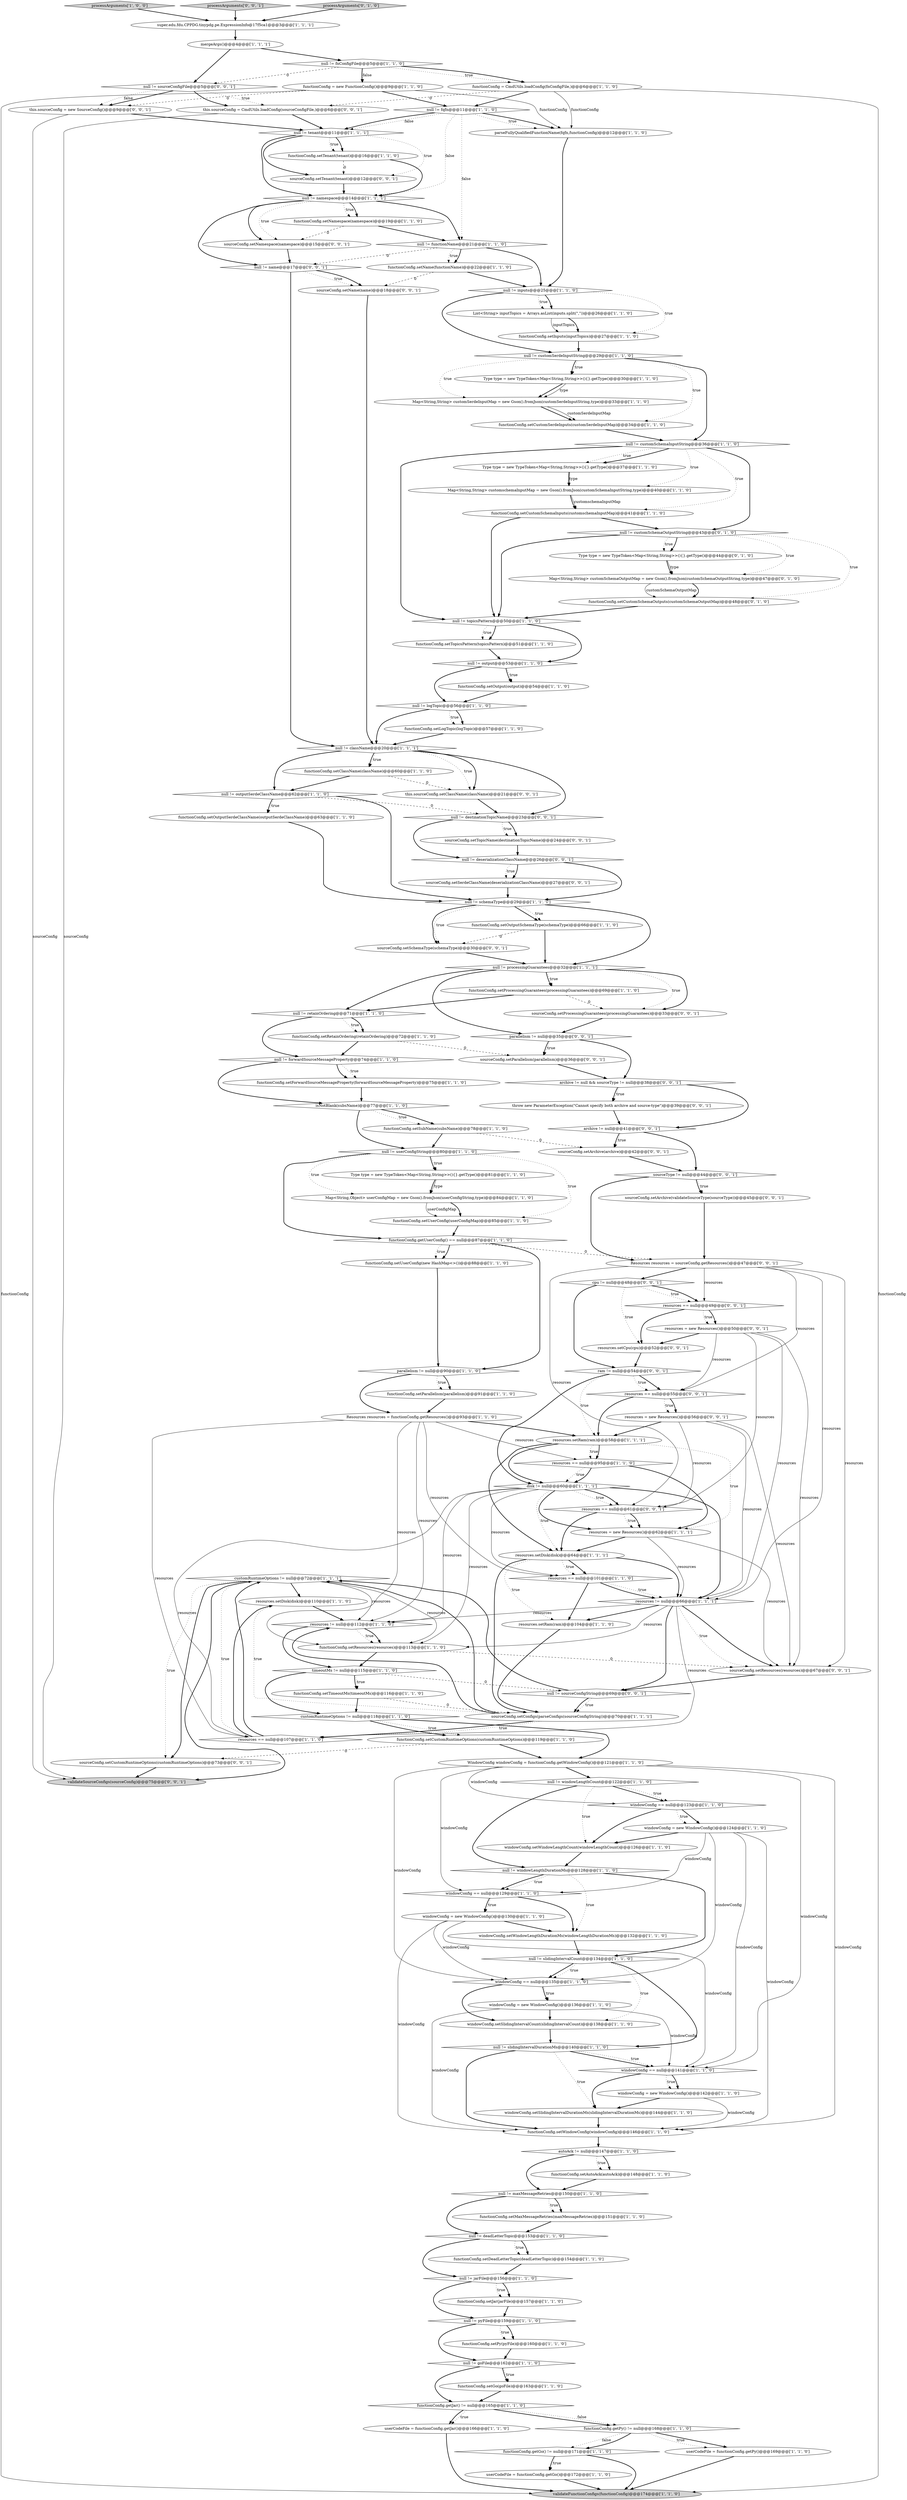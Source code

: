 digraph {
104 [style = filled, label = "customRuntimeOptions != null@@@72@@@['1', '1', '1']", fillcolor = white, shape = diamond image = "AAA0AAABBB1BBB"];
33 [style = filled, label = "super.edu.fdu.CPPDG.tinypdg.pe.ExpressionInfo@17f5ca1@@@3@@@['1', '1', '1']", fillcolor = white, shape = ellipse image = "AAA0AAABBB1BBB"];
17 [style = filled, label = "null != forwardSourceMessageProperty@@@74@@@['1', '1', '0']", fillcolor = white, shape = diamond image = "AAA0AAABBB1BBB"];
122 [style = filled, label = "throw new ParameterException(\"Cannot specify both archive and source-type\")@@@39@@@['0', '0', '1']", fillcolor = white, shape = ellipse image = "AAA0AAABBB3BBB"];
14 [style = filled, label = "windowConfig = new WindowConfig()@@@136@@@['1', '1', '0']", fillcolor = white, shape = ellipse image = "AAA0AAABBB1BBB"];
42 [style = filled, label = "functionConfig.setTopicsPattern(topicsPattern)@@@51@@@['1', '1', '0']", fillcolor = white, shape = ellipse image = "AAA0AAABBB1BBB"];
5 [style = filled, label = "null != logTopic@@@56@@@['1', '1', '0']", fillcolor = white, shape = diamond image = "AAA0AAABBB1BBB"];
66 [style = filled, label = "resources == null@@@95@@@['1', '1', '0']", fillcolor = white, shape = diamond image = "AAA0AAABBB1BBB"];
142 [style = filled, label = "this.sourceConfig = CmdUtils.loadConfig(sourceConfigFile,)@@@6@@@['0', '0', '1']", fillcolor = white, shape = ellipse image = "AAA0AAABBB3BBB"];
94 [style = filled, label = "functionConfig.getPy() != null@@@168@@@['1', '1', '0']", fillcolor = white, shape = diamond image = "AAA0AAABBB1BBB"];
135 [style = filled, label = "sourceConfig.setNamespace(namespace)@@@15@@@['0', '0', '1']", fillcolor = white, shape = ellipse image = "AAA0AAABBB3BBB"];
57 [style = filled, label = "null != windowLengthCount@@@122@@@['1', '1', '0']", fillcolor = white, shape = diamond image = "AAA0AAABBB1BBB"];
21 [style = filled, label = "null != topicsPattern@@@50@@@['1', '1', '0']", fillcolor = white, shape = diamond image = "AAA0AAABBB1BBB"];
52 [style = filled, label = "Type type = new TypeToken<Map<String,String>>(){}.getType()@@@30@@@['1', '1', '0']", fillcolor = white, shape = ellipse image = "AAA0AAABBB1BBB"];
24 [style = filled, label = "Map<String,String> customschemaInputMap = new Gson().fromJson(customSchemaInputString,type)@@@40@@@['1', '1', '0']", fillcolor = white, shape = ellipse image = "AAA0AAABBB1BBB"];
95 [style = filled, label = "functionConfig.setTimeoutMs(timeoutMs)@@@116@@@['1', '1', '0']", fillcolor = white, shape = ellipse image = "AAA0AAABBB1BBB"];
25 [style = filled, label = "windowConfig == null@@@129@@@['1', '1', '0']", fillcolor = white, shape = diamond image = "AAA0AAABBB1BBB"];
118 [style = filled, label = "resources == null@@@61@@@['0', '0', '1']", fillcolor = white, shape = diamond image = "AAA0AAABBB3BBB"];
82 [style = filled, label = "null != className@@@20@@@['1', '1', '1']", fillcolor = white, shape = diamond image = "AAA0AAABBB1BBB"];
77 [style = filled, label = "windowConfig = new WindowConfig()@@@130@@@['1', '1', '0']", fillcolor = white, shape = ellipse image = "AAA0AAABBB1BBB"];
37 [style = filled, label = "autoAck != null@@@147@@@['1', '1', '0']", fillcolor = white, shape = diamond image = "AAA0AAABBB1BBB"];
109 [style = filled, label = "functionConfig.setCustomSchemaOutputs(customSchemaOutputMap)@@@48@@@['0', '1', '0']", fillcolor = white, shape = ellipse image = "AAA1AAABBB2BBB"];
121 [style = filled, label = "archive != null && sourceType != null@@@38@@@['0', '0', '1']", fillcolor = white, shape = diamond image = "AAA0AAABBB3BBB"];
85 [style = filled, label = "functionConfig.setPy(pyFile)@@@160@@@['1', '1', '0']", fillcolor = white, shape = ellipse image = "AAA0AAABBB1BBB"];
36 [style = filled, label = "functionConfig.setName(functionName)@@@22@@@['1', '1', '0']", fillcolor = white, shape = ellipse image = "AAA0AAABBB1BBB"];
129 [style = filled, label = "archive != null@@@41@@@['0', '0', '1']", fillcolor = white, shape = diamond image = "AAA0AAABBB3BBB"];
30 [style = filled, label = "functionConfig.setClassName(className)@@@60@@@['1', '1', '0']", fillcolor = white, shape = ellipse image = "AAA0AAABBB1BBB"];
22 [style = filled, label = "functionConfig.setCustomSerdeInputs(customSerdeInputMap)@@@34@@@['1', '1', '0']", fillcolor = white, shape = ellipse image = "AAA0AAABBB1BBB"];
84 [style = filled, label = "Map<String,String> customSerdeInputMap = new Gson().fromJson(customSerdeInputString,type)@@@33@@@['1', '1', '0']", fillcolor = white, shape = ellipse image = "AAA0AAABBB1BBB"];
92 [style = filled, label = "sourceConfig.setConfigs(parseConfigs(sourceConfigString))@@@70@@@['1', '1', '1']", fillcolor = white, shape = ellipse image = "AAA0AAABBB1BBB"];
102 [style = filled, label = "null != slidingIntervalDurationMs@@@140@@@['1', '1', '0']", fillcolor = white, shape = diamond image = "AAA0AAABBB1BBB"];
49 [style = filled, label = "resources.setRam(ram)@@@58@@@['1', '1', '1']", fillcolor = white, shape = ellipse image = "AAA0AAABBB1BBB"];
70 [style = filled, label = "isNotBlank(subsName)@@@77@@@['1', '1', '0']", fillcolor = white, shape = diamond image = "AAA0AAABBB1BBB"];
126 [style = filled, label = "resources == null@@@55@@@['0', '0', '1']", fillcolor = white, shape = diamond image = "AAA0AAABBB3BBB"];
103 [style = filled, label = "functionConfig.setJar(jarFile)@@@157@@@['1', '1', '0']", fillcolor = white, shape = ellipse image = "AAA0AAABBB1BBB"];
72 [style = filled, label = "WindowConfig windowConfig = functionConfig.getWindowConfig()@@@121@@@['1', '1', '0']", fillcolor = white, shape = ellipse image = "AAA0AAABBB1BBB"];
128 [style = filled, label = "null != sourceConfigFile@@@5@@@['0', '0', '1']", fillcolor = white, shape = diamond image = "AAA0AAABBB3BBB"];
2 [style = filled, label = "null != namespace@@@14@@@['1', '1', '1']", fillcolor = white, shape = diamond image = "AAA0AAABBB1BBB"];
65 [style = filled, label = "resources.setDisk(disk)@@@110@@@['1', '1', '0']", fillcolor = white, shape = ellipse image = "AAA0AAABBB1BBB"];
91 [style = filled, label = "functionConfig = new FunctionConfig()@@@9@@@['1', '1', '0']", fillcolor = white, shape = ellipse image = "AAA0AAABBB1BBB"];
110 [style = filled, label = "null != customSchemaOutputString@@@43@@@['0', '1', '0']", fillcolor = white, shape = diamond image = "AAA1AAABBB2BBB"];
29 [style = filled, label = "null != fqfn@@@11@@@['1', '1', '0']", fillcolor = white, shape = diamond image = "AAA0AAABBB1BBB"];
39 [style = filled, label = "windowConfig.setWindowLengthDurationMs(windowLengthDurationMs)@@@132@@@['1', '1', '0']", fillcolor = white, shape = ellipse image = "AAA0AAABBB1BBB"];
67 [style = filled, label = "functionConfig.setProcessingGuarantees(processingGuarantees)@@@69@@@['1', '1', '0']", fillcolor = white, shape = ellipse image = "AAA0AAABBB1BBB"];
76 [style = filled, label = "processArguments['1', '0', '0']", fillcolor = lightgray, shape = diamond image = "AAA0AAABBB1BBB"];
112 [style = filled, label = "Type type = new TypeToken<Map<String,String>>(){}.getType()@@@44@@@['0', '1', '0']", fillcolor = white, shape = ellipse image = "AAA1AAABBB2BBB"];
125 [style = filled, label = "processArguments['0', '0', '1']", fillcolor = lightgray, shape = diamond image = "AAA0AAABBB3BBB"];
47 [style = filled, label = "null != retainOrdering@@@71@@@['1', '1', '0']", fillcolor = white, shape = diamond image = "AAA0AAABBB1BBB"];
7 [style = filled, label = "null != inputs@@@25@@@['1', '1', '0']", fillcolor = white, shape = diamond image = "AAA0AAABBB1BBB"];
124 [style = filled, label = "sourceConfig.setTenant(tenant)@@@12@@@['0', '0', '1']", fillcolor = white, shape = ellipse image = "AAA0AAABBB3BBB"];
50 [style = filled, label = "functionConfig.setAutoAck(autoAck)@@@148@@@['1', '1', '0']", fillcolor = white, shape = ellipse image = "AAA0AAABBB1BBB"];
113 [style = filled, label = "processArguments['0', '1', '0']", fillcolor = lightgray, shape = diamond image = "AAA0AAABBB2BBB"];
131 [style = filled, label = "sourceConfig.setCustomRuntimeOptions(customRuntimeOptions)@@@73@@@['0', '0', '1']", fillcolor = white, shape = ellipse image = "AAA0AAABBB3BBB"];
99 [style = filled, label = "List<String> inputTopics = Arrays.asList(inputs.split(\",\"))@@@26@@@['1', '1', '0']", fillcolor = white, shape = ellipse image = "AAA0AAABBB1BBB"];
23 [style = filled, label = "functionConfig.getJar() != null@@@165@@@['1', '1', '0']", fillcolor = white, shape = diamond image = "AAA0AAABBB1BBB"];
136 [style = filled, label = "sourceConfig.setParallelism(parallelism)@@@36@@@['0', '0', '1']", fillcolor = white, shape = ellipse image = "AAA0AAABBB3BBB"];
73 [style = filled, label = "functionConfig.setInputs(inputTopics)@@@27@@@['1', '1', '0']", fillcolor = white, shape = ellipse image = "AAA0AAABBB1BBB"];
13 [style = filled, label = "null != deadLetterTopic@@@153@@@['1', '1', '0']", fillcolor = white, shape = diamond image = "AAA0AAABBB1BBB"];
87 [style = filled, label = "null != tenant@@@11@@@['1', '1', '1']", fillcolor = white, shape = diamond image = "AAA0AAABBB1BBB"];
100 [style = filled, label = "functionConfig.setDeadLetterTopic(deadLetterTopic)@@@154@@@['1', '1', '0']", fillcolor = white, shape = ellipse image = "AAA0AAABBB1BBB"];
138 [style = filled, label = "parallelism != null@@@35@@@['0', '0', '1']", fillcolor = white, shape = diamond image = "AAA0AAABBB3BBB"];
41 [style = filled, label = "userCodeFile = functionConfig.getGo()@@@172@@@['1', '1', '0']", fillcolor = white, shape = ellipse image = "AAA0AAABBB1BBB"];
78 [style = filled, label = "resources == null@@@107@@@['1', '1', '0']", fillcolor = white, shape = diamond image = "AAA0AAABBB1BBB"];
56 [style = filled, label = "null != output@@@53@@@['1', '1', '0']", fillcolor = white, shape = diamond image = "AAA0AAABBB1BBB"];
38 [style = filled, label = "windowConfig = new WindowConfig()@@@124@@@['1', '1', '0']", fillcolor = white, shape = ellipse image = "AAA0AAABBB1BBB"];
83 [style = filled, label = "resources == null@@@101@@@['1', '1', '0']", fillcolor = white, shape = diamond image = "AAA0AAABBB1BBB"];
144 [style = filled, label = "sourceConfig.setSerdeClassName(deserializationClassName)@@@27@@@['0', '0', '1']", fillcolor = white, shape = ellipse image = "AAA0AAABBB3BBB"];
106 [style = filled, label = "windowConfig == null@@@123@@@['1', '1', '0']", fillcolor = white, shape = diamond image = "AAA0AAABBB1BBB"];
143 [style = filled, label = "resources = new Resources()@@@56@@@['0', '0', '1']", fillcolor = white, shape = ellipse image = "AAA0AAABBB3BBB"];
51 [style = filled, label = "functionConfig.setLogTopic(logTopic)@@@57@@@['1', '1', '0']", fillcolor = white, shape = ellipse image = "AAA0AAABBB1BBB"];
53 [style = filled, label = "resources != null@@@66@@@['1', '1', '1']", fillcolor = white, shape = diamond image = "AAA0AAABBB1BBB"];
146 [style = filled, label = "sourceConfig.setArchive(validateSourceType(sourceType))@@@45@@@['0', '0', '1']", fillcolor = white, shape = ellipse image = "AAA0AAABBB3BBB"];
97 [style = filled, label = "functionConfig.setResources(resources)@@@113@@@['1', '1', '0']", fillcolor = white, shape = ellipse image = "AAA0AAABBB1BBB"];
43 [style = filled, label = "parallelism != null@@@90@@@['1', '1', '0']", fillcolor = white, shape = diamond image = "AAA0AAABBB1BBB"];
32 [style = filled, label = "null != goFile@@@162@@@['1', '1', '0']", fillcolor = white, shape = diamond image = "AAA0AAABBB1BBB"];
127 [style = filled, label = "sourceConfig.setProcessingGuarantees(processingGuarantees)@@@33@@@['0', '0', '1']", fillcolor = white, shape = ellipse image = "AAA0AAABBB3BBB"];
10 [style = filled, label = "null != windowLengthDurationMs@@@128@@@['1', '1', '0']", fillcolor = white, shape = diamond image = "AAA0AAABBB1BBB"];
116 [style = filled, label = "sourceConfig.setArchive(archive)@@@42@@@['0', '0', '1']", fillcolor = white, shape = ellipse image = "AAA0AAABBB3BBB"];
149 [style = filled, label = "null != sourceConfigString@@@69@@@['0', '0', '1']", fillcolor = white, shape = diamond image = "AAA0AAABBB3BBB"];
134 [style = filled, label = "this.sourceConfig.setClassName(className)@@@21@@@['0', '0', '1']", fillcolor = white, shape = ellipse image = "AAA0AAABBB3BBB"];
147 [style = filled, label = "null != deserializationClassName@@@26@@@['0', '0', '1']", fillcolor = white, shape = diamond image = "AAA0AAABBB3BBB"];
35 [style = filled, label = "functionConfig.setNamespace(namespace)@@@19@@@['1', '1', '0']", fillcolor = white, shape = ellipse image = "AAA0AAABBB1BBB"];
45 [style = filled, label = "functionConfig = CmdUtils.loadConfig(fnConfigFile,)@@@6@@@['1', '1', '0']", fillcolor = white, shape = ellipse image = "AAA0AAABBB1BBB"];
12 [style = filled, label = "functionConfig.setCustomRuntimeOptions(customRuntimeOptions)@@@119@@@['1', '1', '0']", fillcolor = white, shape = ellipse image = "AAA0AAABBB1BBB"];
59 [style = filled, label = "validateFunctionConfigs(functionConfig)@@@174@@@['1', '1', '0']", fillcolor = lightgray, shape = ellipse image = "AAA0AAABBB1BBB"];
101 [style = filled, label = "resources = new Resources()@@@62@@@['1', '1', '1']", fillcolor = white, shape = ellipse image = "AAA0AAABBB1BBB"];
69 [style = filled, label = "null != maxMessageRetries@@@150@@@['1', '1', '0']", fillcolor = white, shape = diamond image = "AAA0AAABBB1BBB"];
80 [style = filled, label = "Map<String,Object> userConfigMap = new Gson().fromJson(userConfigString,type)@@@84@@@['1', '1', '0']", fillcolor = white, shape = ellipse image = "AAA0AAABBB1BBB"];
6 [style = filled, label = "functionConfig.setTenant(tenant)@@@16@@@['1', '1', '0']", fillcolor = white, shape = ellipse image = "AAA0AAABBB1BBB"];
81 [style = filled, label = "windowConfig.setWindowLengthCount(windowLengthCount)@@@126@@@['1', '1', '0']", fillcolor = white, shape = ellipse image = "AAA0AAABBB1BBB"];
145 [style = filled, label = "sourceConfig.setResources(resources)@@@67@@@['0', '0', '1']", fillcolor = white, shape = ellipse image = "AAA0AAABBB3BBB"];
64 [style = filled, label = "functionConfig.setOutput(output)@@@54@@@['1', '1', '0']", fillcolor = white, shape = ellipse image = "AAA0AAABBB1BBB"];
133 [style = filled, label = "resources == null@@@49@@@['0', '0', '1']", fillcolor = white, shape = diamond image = "AAA0AAABBB3BBB"];
111 [style = filled, label = "Map<String,String> customSchemaOutputMap = new Gson().fromJson(customSchemaOutputString,type)@@@47@@@['0', '1', '0']", fillcolor = white, shape = ellipse image = "AAA1AAABBB2BBB"];
48 [style = filled, label = "functionConfig.getUserConfig() == null@@@87@@@['1', '1', '0']", fillcolor = white, shape = diamond image = "AAA0AAABBB1BBB"];
55 [style = filled, label = "functionConfig.setOutputSerdeClassName(outputSerdeClassName)@@@63@@@['1', '1', '0']", fillcolor = white, shape = ellipse image = "AAA0AAABBB1BBB"];
9 [style = filled, label = "mergeArgs()@@@4@@@['1', '1', '1']", fillcolor = white, shape = ellipse image = "AAA0AAABBB1BBB"];
58 [style = filled, label = "functionConfig.setUserConfig(userConfigMap)@@@85@@@['1', '1', '0']", fillcolor = white, shape = ellipse image = "AAA0AAABBB1BBB"];
114 [style = filled, label = "sourceConfig.setSchemaType(schemaType)@@@30@@@['0', '0', '1']", fillcolor = white, shape = ellipse image = "AAA0AAABBB3BBB"];
74 [style = filled, label = "disk != null@@@60@@@['1', '1', '1']", fillcolor = white, shape = diamond image = "AAA0AAABBB1BBB"];
115 [style = filled, label = "resources.setCpu(cpu)@@@52@@@['0', '0', '1']", fillcolor = white, shape = ellipse image = "AAA0AAABBB3BBB"];
71 [style = filled, label = "Type type = new TypeToken<Map<String,String>>(){}.getType()@@@81@@@['1', '1', '0']", fillcolor = white, shape = ellipse image = "AAA0AAABBB1BBB"];
34 [style = filled, label = "timeoutMs != null@@@115@@@['1', '1', '0']", fillcolor = white, shape = diamond image = "AAA0AAABBB1BBB"];
15 [style = filled, label = "null != fnConfigFile@@@5@@@['1', '1', '0']", fillcolor = white, shape = diamond image = "AAA0AAABBB1BBB"];
140 [style = filled, label = "this.sourceConfig = new SourceConfig()@@@9@@@['0', '0', '1']", fillcolor = white, shape = ellipse image = "AAA0AAABBB3BBB"];
96 [style = filled, label = "null != pyFile@@@159@@@['1', '1', '0']", fillcolor = white, shape = diamond image = "AAA0AAABBB1BBB"];
148 [style = filled, label = "cpu != null@@@48@@@['0', '0', '1']", fillcolor = white, shape = diamond image = "AAA0AAABBB3BBB"];
46 [style = filled, label = "functionConfig.setMaxMessageRetries(maxMessageRetries)@@@151@@@['1', '1', '0']", fillcolor = white, shape = ellipse image = "AAA0AAABBB1BBB"];
79 [style = filled, label = "null != customSchemaInputString@@@36@@@['1', '1', '0']", fillcolor = white, shape = diamond image = "AAA0AAABBB1BBB"];
61 [style = filled, label = "null != processingGuarantees@@@32@@@['1', '1', '1']", fillcolor = white, shape = diamond image = "AAA0AAABBB1BBB"];
141 [style = filled, label = "Resources resources = sourceConfig.getResources()@@@47@@@['0', '0', '1']", fillcolor = white, shape = ellipse image = "AAA0AAABBB3BBB"];
130 [style = filled, label = "validateSourceConfigs(sourceConfig)@@@75@@@['0', '0', '1']", fillcolor = lightgray, shape = ellipse image = "AAA0AAABBB3BBB"];
0 [style = filled, label = "functionConfig.setCustomSchemaInputs(customschemaInputMap)@@@41@@@['1', '1', '0']", fillcolor = white, shape = ellipse image = "AAA0AAABBB1BBB"];
139 [style = filled, label = "sourceType != null@@@44@@@['0', '0', '1']", fillcolor = white, shape = diamond image = "AAA0AAABBB3BBB"];
89 [style = filled, label = "resources.setDisk(disk)@@@64@@@['1', '1', '1']", fillcolor = white, shape = ellipse image = "AAA0AAABBB1BBB"];
68 [style = filled, label = "windowConfig == null@@@135@@@['1', '1', '0']", fillcolor = white, shape = diamond image = "AAA0AAABBB1BBB"];
62 [style = filled, label = "resources.setRam(ram)@@@104@@@['1', '1', '0']", fillcolor = white, shape = ellipse image = "AAA0AAABBB1BBB"];
105 [style = filled, label = "functionConfig.setGo(goFile)@@@163@@@['1', '1', '0']", fillcolor = white, shape = ellipse image = "AAA0AAABBB1BBB"];
8 [style = filled, label = "null != functionName@@@21@@@['1', '1', '0']", fillcolor = white, shape = diamond image = "AAA0AAABBB1BBB"];
19 [style = filled, label = "userCodeFile = functionConfig.getPy()@@@169@@@['1', '1', '0']", fillcolor = white, shape = ellipse image = "AAA0AAABBB1BBB"];
108 [style = filled, label = "windowConfig == null@@@141@@@['1', '1', '0']", fillcolor = white, shape = diamond image = "AAA0AAABBB1BBB"];
63 [style = filled, label = "userCodeFile = functionConfig.getJar()@@@166@@@['1', '1', '0']", fillcolor = white, shape = ellipse image = "AAA0AAABBB1BBB"];
54 [style = filled, label = "resources != null@@@112@@@['1', '1', '0']", fillcolor = white, shape = diamond image = "AAA0AAABBB1BBB"];
60 [style = filled, label = "null != outputSerdeClassName@@@62@@@['1', '1', '0']", fillcolor = white, shape = diamond image = "AAA0AAABBB1BBB"];
137 [style = filled, label = "resources = new Resources()@@@50@@@['0', '0', '1']", fillcolor = white, shape = ellipse image = "AAA0AAABBB3BBB"];
98 [style = filled, label = "windowConfig.setSlidingIntervalDurationMs(slidingIntervalDurationMs)@@@144@@@['1', '1', '0']", fillcolor = white, shape = ellipse image = "AAA0AAABBB1BBB"];
16 [style = filled, label = "functionConfig.setOutputSchemaType(schemaType)@@@66@@@['1', '1', '0']", fillcolor = white, shape = ellipse image = "AAA0AAABBB1BBB"];
44 [style = filled, label = "null != slidingIntervalCount@@@134@@@['1', '1', '0']", fillcolor = white, shape = diamond image = "AAA0AAABBB1BBB"];
20 [style = filled, label = "parseFullyQualifiedFunctionName(fqfn,functionConfig)@@@12@@@['1', '1', '0']", fillcolor = white, shape = ellipse image = "AAA0AAABBB1BBB"];
86 [style = filled, label = "Resources resources = functionConfig.getResources()@@@93@@@['1', '1', '0']", fillcolor = white, shape = ellipse image = "AAA0AAABBB1BBB"];
88 [style = filled, label = "functionConfig.setParallelism(parallelism)@@@91@@@['1', '1', '0']", fillcolor = white, shape = ellipse image = "AAA0AAABBB1BBB"];
18 [style = filled, label = "functionConfig.setWindowConfig(windowConfig)@@@146@@@['1', '1', '0']", fillcolor = white, shape = ellipse image = "AAA0AAABBB1BBB"];
26 [style = filled, label = "null != customSerdeInputString@@@29@@@['1', '1', '0']", fillcolor = white, shape = diamond image = "AAA0AAABBB1BBB"];
11 [style = filled, label = "null != userConfigString@@@80@@@['1', '1', '0']", fillcolor = white, shape = diamond image = "AAA0AAABBB1BBB"];
90 [style = filled, label = "functionConfig.setUserConfig(new HashMap<>())@@@88@@@['1', '1', '0']", fillcolor = white, shape = ellipse image = "AAA0AAABBB1BBB"];
119 [style = filled, label = "null != name@@@17@@@['0', '0', '1']", fillcolor = white, shape = diamond image = "AAA0AAABBB3BBB"];
27 [style = filled, label = "customRuntimeOptions != null@@@118@@@['1', '1', '0']", fillcolor = white, shape = diamond image = "AAA0AAABBB1BBB"];
28 [style = filled, label = "null != schemaType@@@29@@@['1', '1', '1']", fillcolor = white, shape = diamond image = "AAA0AAABBB1BBB"];
75 [style = filled, label = "functionConfig.setSubName(subsName)@@@78@@@['1', '1', '0']", fillcolor = white, shape = ellipse image = "AAA0AAABBB1BBB"];
117 [style = filled, label = "ram != null@@@54@@@['0', '0', '1']", fillcolor = white, shape = diamond image = "AAA0AAABBB3BBB"];
4 [style = filled, label = "functionConfig.getGo() != null@@@171@@@['1', '1', '0']", fillcolor = white, shape = diamond image = "AAA0AAABBB1BBB"];
93 [style = filled, label = "functionConfig.setRetainOrdering(retainOrdering)@@@72@@@['1', '1', '0']", fillcolor = white, shape = ellipse image = "AAA0AAABBB1BBB"];
132 [style = filled, label = "sourceConfig.setName(name)@@@18@@@['0', '0', '1']", fillcolor = white, shape = ellipse image = "AAA0AAABBB3BBB"];
3 [style = filled, label = "functionConfig.setForwardSourceMessageProperty(forwardSourceMessageProperty)@@@75@@@['1', '1', '0']", fillcolor = white, shape = ellipse image = "AAA0AAABBB1BBB"];
120 [style = filled, label = "null != destinationTopicName@@@23@@@['0', '0', '1']", fillcolor = white, shape = diamond image = "AAA0AAABBB3BBB"];
40 [style = filled, label = "windowConfig.setSlidingIntervalCount(slidingIntervalCount)@@@138@@@['1', '1', '0']", fillcolor = white, shape = ellipse image = "AAA0AAABBB1BBB"];
107 [style = filled, label = "null != jarFile@@@156@@@['1', '1', '0']", fillcolor = white, shape = diamond image = "AAA0AAABBB1BBB"];
123 [style = filled, label = "sourceConfig.setTopicName(destinationTopicName)@@@24@@@['0', '0', '1']", fillcolor = white, shape = ellipse image = "AAA0AAABBB3BBB"];
1 [style = filled, label = "windowConfig = new WindowConfig()@@@142@@@['1', '1', '0']", fillcolor = white, shape = ellipse image = "AAA0AAABBB1BBB"];
31 [style = filled, label = "Type type = new TypeToken<Map<String,String>>(){}.getType()@@@37@@@['1', '1', '0']", fillcolor = white, shape = ellipse image = "AAA0AAABBB1BBB"];
134->120 [style = bold, label=""];
61->67 [style = bold, label=""];
47->93 [style = dotted, label="true"];
126->143 [style = dotted, label="true"];
20->7 [style = bold, label=""];
83->53 [style = dotted, label="true"];
97->145 [style = dashed, label="0"];
92->104 [style = bold, label=""];
26->52 [style = dotted, label="true"];
96->32 [style = bold, label=""];
17->3 [style = bold, label=""];
142->130 [style = solid, label="sourceConfig"];
137->126 [style = solid, label="resources"];
65->54 [style = bold, label=""];
15->128 [style = dashed, label="0"];
47->93 [style = bold, label=""];
106->38 [style = bold, label=""];
120->147 [style = bold, label=""];
84->22 [style = bold, label=""];
15->45 [style = dotted, label="true"];
104->131 [style = dotted, label="true"];
33->9 [style = bold, label=""];
138->121 [style = bold, label=""];
51->82 [style = bold, label=""];
15->91 [style = bold, label=""];
54->97 [style = dotted, label="true"];
8->36 [style = dotted, label="true"];
148->115 [style = dotted, label="true"];
94->4 [style = dotted, label="false"];
30->60 [style = bold, label=""];
111->109 [style = bold, label=""];
104->131 [style = bold, label=""];
101->89 [style = bold, label=""];
57->10 [style = bold, label=""];
53->62 [style = bold, label=""];
11->58 [style = dotted, label="true"];
149->104 [style = bold, label=""];
79->31 [style = bold, label=""];
110->111 [style = dotted, label="true"];
119->82 [style = bold, label=""];
5->51 [style = bold, label=""];
82->134 [style = dotted, label="true"];
61->127 [style = bold, label=""];
56->5 [style = bold, label=""];
35->8 [style = bold, label=""];
68->40 [style = bold, label=""];
126->143 [style = bold, label=""];
102->108 [style = bold, label=""];
29->20 [style = dotted, label="true"];
48->141 [style = dashed, label="0"];
148->133 [style = dotted, label="true"];
148->117 [style = bold, label=""];
111->109 [style = solid, label="customSchemaOutputMap"];
72->108 [style = solid, label="windowConfig"];
74->118 [style = dotted, label="true"];
143->145 [style = solid, label="resources"];
23->63 [style = bold, label=""];
78->104 [style = dotted, label="true"];
89->83 [style = bold, label=""];
10->44 [style = bold, label=""];
138->136 [style = bold, label=""];
128->140 [style = bold, label=""];
141->118 [style = solid, label="resources"];
91->59 [style = solid, label="functionConfig"];
60->55 [style = dotted, label="true"];
87->124 [style = bold, label=""];
9->128 [style = bold, label=""];
67->47 [style = bold, label=""];
70->75 [style = dotted, label="true"];
144->28 [style = bold, label=""];
140->130 [style = solid, label="sourceConfig"];
128->142 [style = dotted, label="true"];
87->124 [style = dotted, label="true"];
98->18 [style = bold, label=""];
127->138 [style = bold, label=""];
2->35 [style = dotted, label="true"];
139->146 [style = bold, label=""];
45->59 [style = solid, label="functionConfig"];
102->98 [style = dotted, label="true"];
53->97 [style = solid, label="resources"];
140->87 [style = bold, label=""];
146->141 [style = bold, label=""];
117->74 [style = bold, label=""];
87->6 [style = bold, label=""];
89->92 [style = bold, label=""];
10->25 [style = bold, label=""];
12->72 [style = bold, label=""];
86->78 [style = solid, label="resources"];
37->50 [style = bold, label=""];
72->106 [style = solid, label="windowConfig"];
133->137 [style = dotted, label="true"];
121->129 [style = bold, label=""];
93->136 [style = dashed, label="0"];
83->62 [style = bold, label=""];
0->110 [style = bold, label=""];
34->95 [style = dotted, label="true"];
149->92 [style = dotted, label="true"];
106->38 [style = dotted, label="true"];
104->97 [style = solid, label="resources"];
5->51 [style = dotted, label="true"];
49->74 [style = bold, label=""];
54->34 [style = bold, label=""];
101->145 [style = solid, label="resources"];
32->23 [style = bold, label=""];
69->46 [style = dotted, label="true"];
81->10 [style = bold, label=""];
74->83 [style = solid, label="resources"];
16->61 [style = bold, label=""];
117->126 [style = bold, label=""];
66->74 [style = dotted, label="true"];
143->53 [style = solid, label="resources"];
72->25 [style = solid, label="windowConfig"];
147->144 [style = bold, label=""];
23->63 [style = dotted, label="true"];
79->31 [style = dotted, label="true"];
147->28 [style = bold, label=""];
0->21 [style = bold, label=""];
91->140 [style = dashed, label="0"];
94->19 [style = bold, label=""];
117->126 [style = dotted, label="true"];
12->131 [style = dashed, label="0"];
17->3 [style = dotted, label="true"];
137->115 [style = bold, label=""];
100->107 [style = bold, label=""];
64->5 [style = bold, label=""];
38->18 [style = solid, label="windowConfig"];
32->105 [style = bold, label=""];
30->134 [style = dashed, label="0"];
99->73 [style = solid, label="inputTopics"];
13->107 [style = bold, label=""];
135->119 [style = bold, label=""];
143->118 [style = solid, label="resources"];
90->43 [style = bold, label=""];
29->87 [style = dotted, label="false"];
13->100 [style = bold, label=""];
121->122 [style = bold, label=""];
119->132 [style = dotted, label="true"];
121->122 [style = dotted, label="true"];
110->109 [style = dotted, label="true"];
44->40 [style = dotted, label="true"];
82->60 [style = bold, label=""];
55->28 [style = bold, label=""];
22->79 [style = bold, label=""];
26->79 [style = bold, label=""];
85->32 [style = bold, label=""];
86->83 [style = solid, label="resources"];
113->33 [style = bold, label=""];
53->145 [style = dotted, label="true"];
61->138 [style = bold, label=""];
137->145 [style = solid, label="resources"];
48->43 [style = bold, label=""];
116->139 [style = bold, label=""];
26->22 [style = dotted, label="true"];
114->61 [style = bold, label=""];
105->23 [style = bold, label=""];
4->41 [style = dotted, label="true"];
14->18 [style = solid, label="windowConfig"];
109->21 [style = bold, label=""];
89->53 [style = bold, label=""];
125->33 [style = bold, label=""];
82->30 [style = dotted, label="true"];
107->103 [style = bold, label=""];
87->6 [style = dotted, label="true"];
11->71 [style = dotted, label="true"];
102->108 [style = dotted, label="true"];
25->77 [style = bold, label=""];
74->101 [style = bold, label=""];
108->1 [style = dotted, label="true"];
2->8 [style = bold, label=""];
53->149 [style = bold, label=""];
93->17 [style = bold, label=""];
73->26 [style = bold, label=""];
79->21 [style = bold, label=""];
71->80 [style = solid, label="type"];
34->95 [style = bold, label=""];
8->7 [style = bold, label=""];
80->58 [style = bold, label=""];
66->101 [style = bold, label=""];
126->49 [style = bold, label=""];
56->64 [style = dotted, label="true"];
70->11 [style = bold, label=""];
96->85 [style = bold, label=""];
132->82 [style = bold, label=""];
97->34 [style = bold, label=""];
38->68 [style = solid, label="windowConfig"];
60->28 [style = bold, label=""];
74->54 [style = solid, label="resources"];
44->68 [style = bold, label=""];
133->115 [style = bold, label=""];
47->17 [style = bold, label=""];
82->120 [style = bold, label=""];
124->2 [style = bold, label=""];
52->84 [style = bold, label=""];
77->108 [style = solid, label="windowConfig"];
77->68 [style = solid, label="windowConfig"];
115->117 [style = bold, label=""];
129->116 [style = bold, label=""];
24->0 [style = solid, label="customschemaInputMap"];
141->148 [style = bold, label=""];
120->123 [style = bold, label=""];
128->140 [style = dotted, label="false"];
28->16 [style = bold, label=""];
45->142 [style = dashed, label="0"];
67->127 [style = dashed, label="0"];
53->78 [style = solid, label="resources"];
83->53 [style = bold, label=""];
50->69 [style = bold, label=""];
29->8 [style = dotted, label="false"];
1->98 [style = bold, label=""];
79->24 [style = dotted, label="true"];
122->129 [style = bold, label=""];
60->55 [style = bold, label=""];
71->80 [style = bold, label=""];
61->47 [style = bold, label=""];
15->91 [style = dotted, label="false"];
11->71 [style = bold, label=""];
7->73 [style = dotted, label="true"];
106->81 [style = bold, label=""];
110->21 [style = bold, label=""];
3->70 [style = bold, label=""];
92->65 [style = dotted, label="true"];
28->114 [style = dotted, label="true"];
29->2 [style = dotted, label="false"];
60->120 [style = dashed, label="0"];
118->101 [style = dotted, label="true"];
24->0 [style = bold, label=""];
14->108 [style = solid, label="windowConfig"];
56->64 [style = bold, label=""];
38->81 [style = bold, label=""];
119->132 [style = bold, label=""];
4->59 [style = bold, label=""];
104->130 [style = bold, label=""];
104->54 [style = solid, label="resources"];
49->66 [style = dotted, label="true"];
37->69 [style = bold, label=""];
39->44 [style = bold, label=""];
49->89 [style = bold, label=""];
128->142 [style = bold, label=""];
142->87 [style = bold, label=""];
8->36 [style = bold, label=""];
10->39 [style = dotted, label="true"];
36->132 [style = dashed, label="0"];
123->147 [style = bold, label=""];
62->92 [style = bold, label=""];
9->15 [style = bold, label=""];
110->112 [style = bold, label=""];
54->97 [style = bold, label=""];
43->88 [style = bold, label=""];
63->59 [style = bold, label=""];
68->14 [style = dotted, label="true"];
15->45 [style = bold, label=""];
112->111 [style = solid, label="type"];
91->29 [style = bold, label=""];
95->27 [style = bold, label=""];
131->130 [style = bold, label=""];
147->144 [style = dotted, label="true"];
101->53 [style = solid, label="resources"];
92->78 [style = bold, label=""];
38->108 [style = solid, label="windowConfig"];
117->49 [style = dotted, label="true"];
74->53 [style = bold, label=""];
44->102 [style = bold, label=""];
29->20 [style = bold, label=""];
87->2 [style = bold, label=""];
77->39 [style = bold, label=""];
52->84 [style = solid, label="type"];
68->14 [style = bold, label=""];
49->101 [style = dotted, label="true"];
37->50 [style = dotted, label="true"];
27->72 [style = bold, label=""];
29->87 [style = bold, label=""];
23->94 [style = bold, label=""];
103->96 [style = bold, label=""];
11->48 [style = bold, label=""];
108->1 [style = bold, label=""];
129->139 [style = bold, label=""];
107->103 [style = dotted, label="true"];
74->89 [style = dotted, label="true"];
34->149 [style = dashed, label="0"];
53->145 [style = bold, label=""];
82->30 [style = bold, label=""];
70->75 [style = bold, label=""];
112->111 [style = bold, label=""];
25->77 [style = dotted, label="true"];
129->116 [style = dotted, label="true"];
139->146 [style = dotted, label="true"];
28->16 [style = dotted, label="true"];
10->25 [style = dotted, label="true"];
49->66 [style = bold, label=""];
149->92 [style = bold, label=""];
143->49 [style = bold, label=""];
18->37 [style = bold, label=""];
43->86 [style = bold, label=""];
31->24 [style = bold, label=""];
42->56 [style = bold, label=""];
75->116 [style = dashed, label="0"];
16->114 [style = dashed, label="0"];
72->68 [style = solid, label="windowConfig"];
34->27 [style = bold, label=""];
77->18 [style = solid, label="windowConfig"];
5->82 [style = bold, label=""];
61->67 [style = dotted, label="true"];
17->70 [style = bold, label=""];
27->12 [style = dotted, label="true"];
2->135 [style = bold, label=""];
118->101 [style = bold, label=""];
141->145 [style = solid, label="resources"];
2->135 [style = dotted, label="true"];
6->2 [style = bold, label=""];
133->137 [style = bold, label=""];
1->18 [style = solid, label="windowConfig"];
69->13 [style = bold, label=""];
110->112 [style = dotted, label="true"];
104->65 [style = bold, label=""];
82->134 [style = bold, label=""];
95->92 [style = dashed, label="0"];
26->52 [style = bold, label=""];
26->84 [style = dotted, label="true"];
102->18 [style = bold, label=""];
72->57 [style = bold, label=""];
86->49 [style = bold, label=""];
45->20 [style = solid, label="functionConfig"];
36->7 [style = bold, label=""];
61->127 [style = dotted, label="true"];
137->53 [style = solid, label="resources"];
79->0 [style = dotted, label="true"];
74->118 [style = bold, label=""];
99->73 [style = bold, label=""];
86->54 [style = solid, label="resources"];
74->97 [style = solid, label="resources"];
91->20 [style = solid, label="functionConfig"];
141->126 [style = solid, label="resources"];
8->119 [style = dashed, label="0"];
57->106 [style = bold, label=""];
21->42 [style = bold, label=""];
7->99 [style = bold, label=""];
139->141 [style = bold, label=""];
84->22 [style = solid, label="customSerdeInputMap"];
11->80 [style = dotted, label="true"];
80->58 [style = solid, label="userConfigMap"];
120->123 [style = dotted, label="true"];
35->135 [style = dashed, label="0"];
57->81 [style = dotted, label="true"];
32->105 [style = dotted, label="true"];
57->106 [style = dotted, label="true"];
38->25 [style = solid, label="windowConfig"];
13->100 [style = dotted, label="true"];
45->29 [style = bold, label=""];
28->61 [style = bold, label=""];
69->46 [style = bold, label=""];
41->59 [style = bold, label=""];
40->102 [style = bold, label=""];
53->54 [style = solid, label="resources"];
88->86 [style = bold, label=""];
44->68 [style = dotted, label="true"];
108->98 [style = bold, label=""];
86->97 [style = solid, label="resources"];
78->104 [style = bold, label=""];
141->133 [style = solid, label="resources"];
58->48 [style = bold, label=""];
6->124 [style = dashed, label="0"];
148->133 [style = bold, label=""];
107->96 [style = bold, label=""];
89->83 [style = dotted, label="true"];
137->118 [style = solid, label="resources"];
86->66 [style = solid, label="resources"];
7->99 [style = dotted, label="true"];
141->53 [style = solid, label="resources"];
31->24 [style = solid, label="type"];
89->62 [style = dotted, label="true"];
92->78 [style = dotted, label="true"];
19->59 [style = bold, label=""];
79->110 [style = bold, label=""];
66->74 [style = bold, label=""];
75->11 [style = bold, label=""];
2->119 [style = bold, label=""];
94->19 [style = dotted, label="true"];
43->88 [style = dotted, label="true"];
138->136 [style = dotted, label="true"];
28->114 [style = bold, label=""];
21->56 [style = bold, label=""];
21->42 [style = dotted, label="true"];
46->13 [style = bold, label=""];
76->33 [style = bold, label=""];
27->12 [style = bold, label=""];
23->94 [style = dotted, label="false"];
96->85 [style = dotted, label="true"];
94->4 [style = bold, label=""];
72->18 [style = solid, label="windowConfig"];
48->90 [style = bold, label=""];
7->26 [style = bold, label=""];
136->121 [style = bold, label=""];
145->149 [style = bold, label=""];
74->78 [style = solid, label="resources"];
25->39 [style = bold, label=""];
78->65 [style = bold, label=""];
4->41 [style = bold, label=""];
48->90 [style = dotted, label="true"];
92->54 [style = bold, label=""];
14->40 [style = bold, label=""];
118->89 [style = bold, label=""];
2->35 [style = bold, label=""];
}
